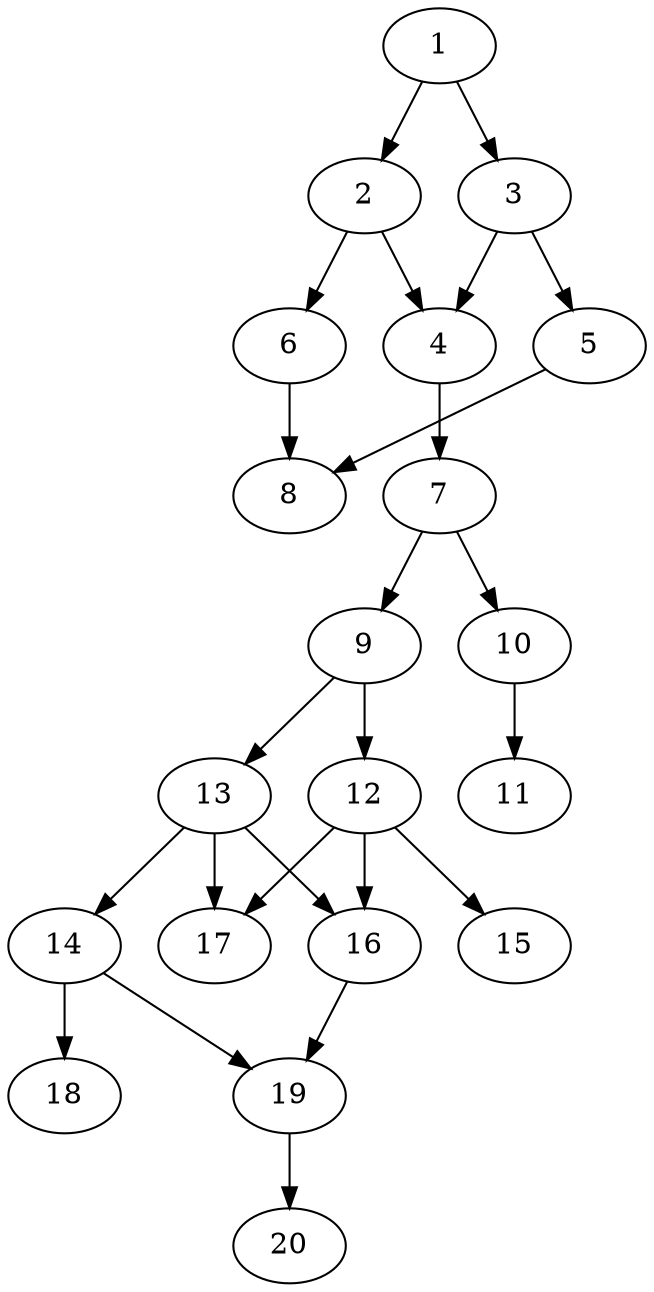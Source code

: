 // DAG automatically generated by daggen at Sat Jul 27 15:35:52 2019
// ./daggen --dot -n 20 --ccr 0.5 --fat 0.4 --regular 0.5 --density 0.6 --mindata 5242880 --maxdata 52428800 
digraph G {
  1 [size="61655040", alpha="0.17", expect_size="30827520"] 
  1 -> 2 [size ="30827520"]
  1 -> 3 [size ="30827520"]
  2 [size="99186688", alpha="0.10", expect_size="49593344"] 
  2 -> 4 [size ="49593344"]
  2 -> 6 [size ="49593344"]
  3 [size="30912512", alpha="0.07", expect_size="15456256"] 
  3 -> 4 [size ="15456256"]
  3 -> 5 [size ="15456256"]
  4 [size="38084608", alpha="0.16", expect_size="19042304"] 
  4 -> 7 [size ="19042304"]
  5 [size="75728896", alpha="0.06", expect_size="37864448"] 
  5 -> 8 [size ="37864448"]
  6 [size="18628608", alpha="0.02", expect_size="9314304"] 
  6 -> 8 [size ="9314304"]
  7 [size="13803520", alpha="0.09", expect_size="6901760"] 
  7 -> 9 [size ="6901760"]
  7 -> 10 [size ="6901760"]
  8 [size="95637504", alpha="0.15", expect_size="47818752"] 
  9 [size="63383552", alpha="0.02", expect_size="31691776"] 
  9 -> 12 [size ="31691776"]
  9 -> 13 [size ="31691776"]
  10 [size="36009984", alpha="0.11", expect_size="18004992"] 
  10 -> 11 [size ="18004992"]
  11 [size="50071552", alpha="0.03", expect_size="25035776"] 
  12 [size="33828864", alpha="0.09", expect_size="16914432"] 
  12 -> 15 [size ="16914432"]
  12 -> 16 [size ="16914432"]
  12 -> 17 [size ="16914432"]
  13 [size="79341568", alpha="0.16", expect_size="39670784"] 
  13 -> 14 [size ="39670784"]
  13 -> 16 [size ="39670784"]
  13 -> 17 [size ="39670784"]
  14 [size="17928192", alpha="0.01", expect_size="8964096"] 
  14 -> 18 [size ="8964096"]
  14 -> 19 [size ="8964096"]
  15 [size="91699200", alpha="0.01", expect_size="45849600"] 
  16 [size="27783168", alpha="0.16", expect_size="13891584"] 
  16 -> 19 [size ="13891584"]
  17 [size="38449152", alpha="0.13", expect_size="19224576"] 
  18 [size="82581504", alpha="0.12", expect_size="41290752"] 
  19 [size="61007872", alpha="0.14", expect_size="30503936"] 
  19 -> 20 [size ="30503936"]
  20 [size="68169728", alpha="0.13", expect_size="34084864"] 
}
